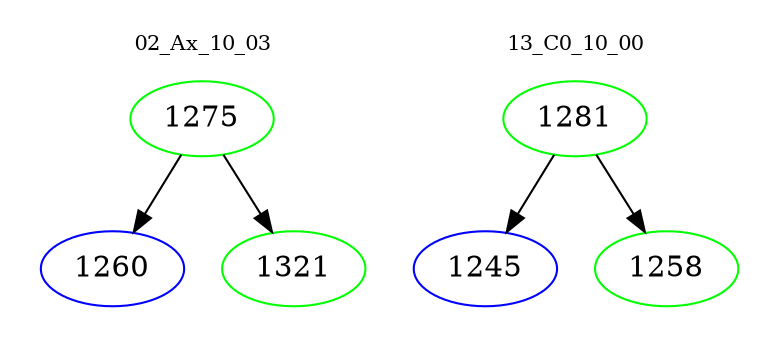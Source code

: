 digraph{
subgraph cluster_0 {
color = white
label = "02_Ax_10_03";
fontsize=10;
T0_1275 [label="1275", color="green"]
T0_1275 -> T0_1260 [color="black"]
T0_1260 [label="1260", color="blue"]
T0_1275 -> T0_1321 [color="black"]
T0_1321 [label="1321", color="green"]
}
subgraph cluster_1 {
color = white
label = "13_C0_10_00";
fontsize=10;
T1_1281 [label="1281", color="green"]
T1_1281 -> T1_1245 [color="black"]
T1_1245 [label="1245", color="blue"]
T1_1281 -> T1_1258 [color="black"]
T1_1258 [label="1258", color="green"]
}
}

